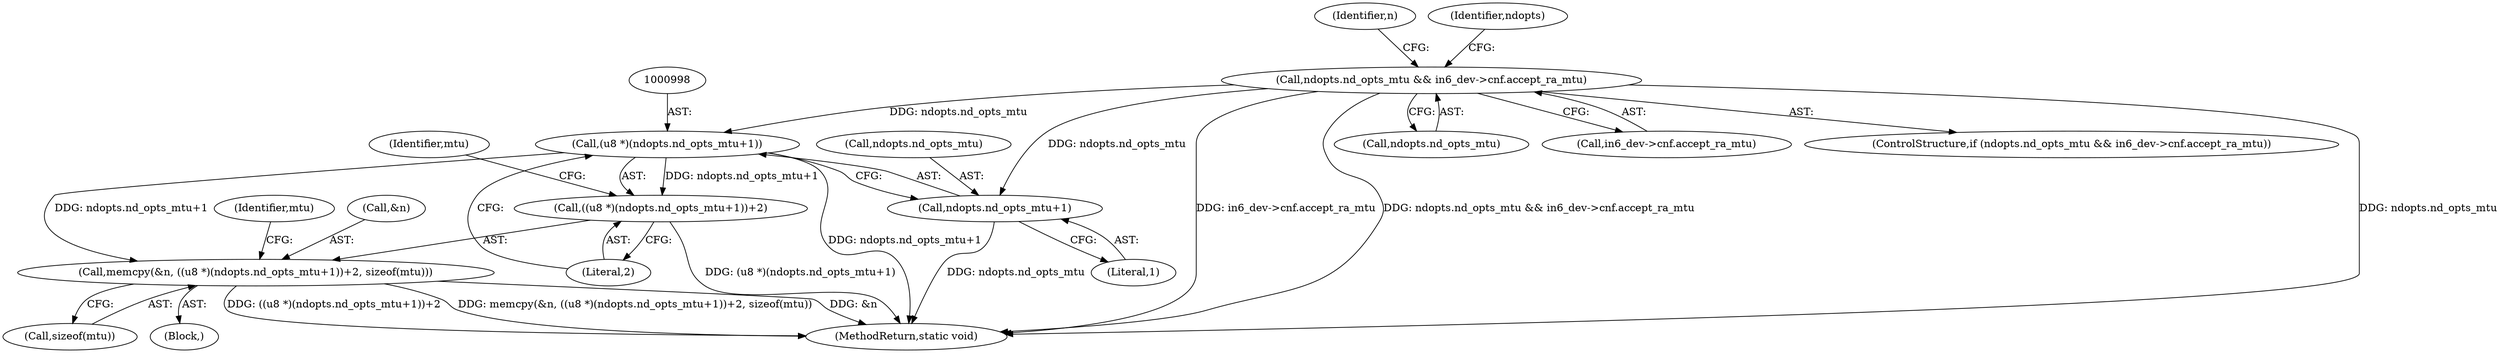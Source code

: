 digraph "0_linux_6fd99094de2b83d1d4c8457f2c83483b2828e75a@pointer" {
"1000981" [label="(Call,ndopts.nd_opts_mtu && in6_dev->cnf.accept_ra_mtu)"];
"1000997" [label="(Call,(u8 *)(ndopts.nd_opts_mtu+1))"];
"1000993" [label="(Call,memcpy(&n, ((u8 *)(ndopts.nd_opts_mtu+1))+2, sizeof(mtu)))"];
"1000996" [label="(Call,((u8 *)(ndopts.nd_opts_mtu+1))+2)"];
"1000999" [label="(Call,ndopts.nd_opts_mtu+1)"];
"1001104" [label="(MethodReturn,static void)"];
"1001005" [label="(Call,sizeof(mtu))"];
"1000995" [label="(Identifier,n)"];
"1001008" [label="(Identifier,mtu)"];
"1001000" [label="(Call,ndopts.nd_opts_mtu)"];
"1000997" [label="(Call,(u8 *)(ndopts.nd_opts_mtu+1))"];
"1001004" [label="(Literal,2)"];
"1000982" [label="(Call,ndopts.nd_opts_mtu)"];
"1000981" [label="(Call,ndopts.nd_opts_mtu && in6_dev->cnf.accept_ra_mtu)"];
"1001062" [label="(Identifier,ndopts)"];
"1000985" [label="(Call,in6_dev->cnf.accept_ra_mtu)"];
"1000996" [label="(Call,((u8 *)(ndopts.nd_opts_mtu+1))+2)"];
"1000980" [label="(ControlStructure,if (ndopts.nd_opts_mtu && in6_dev->cnf.accept_ra_mtu))"];
"1000999" [label="(Call,ndopts.nd_opts_mtu+1)"];
"1000993" [label="(Call,memcpy(&n, ((u8 *)(ndopts.nd_opts_mtu+1))+2, sizeof(mtu)))"];
"1000990" [label="(Block,)"];
"1001006" [label="(Identifier,mtu)"];
"1001003" [label="(Literal,1)"];
"1000994" [label="(Call,&n)"];
"1000981" -> "1000980"  [label="AST: "];
"1000981" -> "1000982"  [label="CFG: "];
"1000981" -> "1000985"  [label="CFG: "];
"1000982" -> "1000981"  [label="AST: "];
"1000985" -> "1000981"  [label="AST: "];
"1000995" -> "1000981"  [label="CFG: "];
"1001062" -> "1000981"  [label="CFG: "];
"1000981" -> "1001104"  [label="DDG: ndopts.nd_opts_mtu && in6_dev->cnf.accept_ra_mtu"];
"1000981" -> "1001104"  [label="DDG: ndopts.nd_opts_mtu"];
"1000981" -> "1001104"  [label="DDG: in6_dev->cnf.accept_ra_mtu"];
"1000981" -> "1000997"  [label="DDG: ndopts.nd_opts_mtu"];
"1000981" -> "1000999"  [label="DDG: ndopts.nd_opts_mtu"];
"1000997" -> "1000996"  [label="AST: "];
"1000997" -> "1000999"  [label="CFG: "];
"1000998" -> "1000997"  [label="AST: "];
"1000999" -> "1000997"  [label="AST: "];
"1001004" -> "1000997"  [label="CFG: "];
"1000997" -> "1001104"  [label="DDG: ndopts.nd_opts_mtu+1"];
"1000997" -> "1000993"  [label="DDG: ndopts.nd_opts_mtu+1"];
"1000997" -> "1000996"  [label="DDG: ndopts.nd_opts_mtu+1"];
"1000993" -> "1000990"  [label="AST: "];
"1000993" -> "1001005"  [label="CFG: "];
"1000994" -> "1000993"  [label="AST: "];
"1000996" -> "1000993"  [label="AST: "];
"1001005" -> "1000993"  [label="AST: "];
"1001008" -> "1000993"  [label="CFG: "];
"1000993" -> "1001104"  [label="DDG: ((u8 *)(ndopts.nd_opts_mtu+1))+2"];
"1000993" -> "1001104"  [label="DDG: memcpy(&n, ((u8 *)(ndopts.nd_opts_mtu+1))+2, sizeof(mtu))"];
"1000993" -> "1001104"  [label="DDG: &n"];
"1000996" -> "1001004"  [label="CFG: "];
"1001004" -> "1000996"  [label="AST: "];
"1001006" -> "1000996"  [label="CFG: "];
"1000996" -> "1001104"  [label="DDG: (u8 *)(ndopts.nd_opts_mtu+1)"];
"1000999" -> "1001003"  [label="CFG: "];
"1001000" -> "1000999"  [label="AST: "];
"1001003" -> "1000999"  [label="AST: "];
"1000999" -> "1001104"  [label="DDG: ndopts.nd_opts_mtu"];
}
